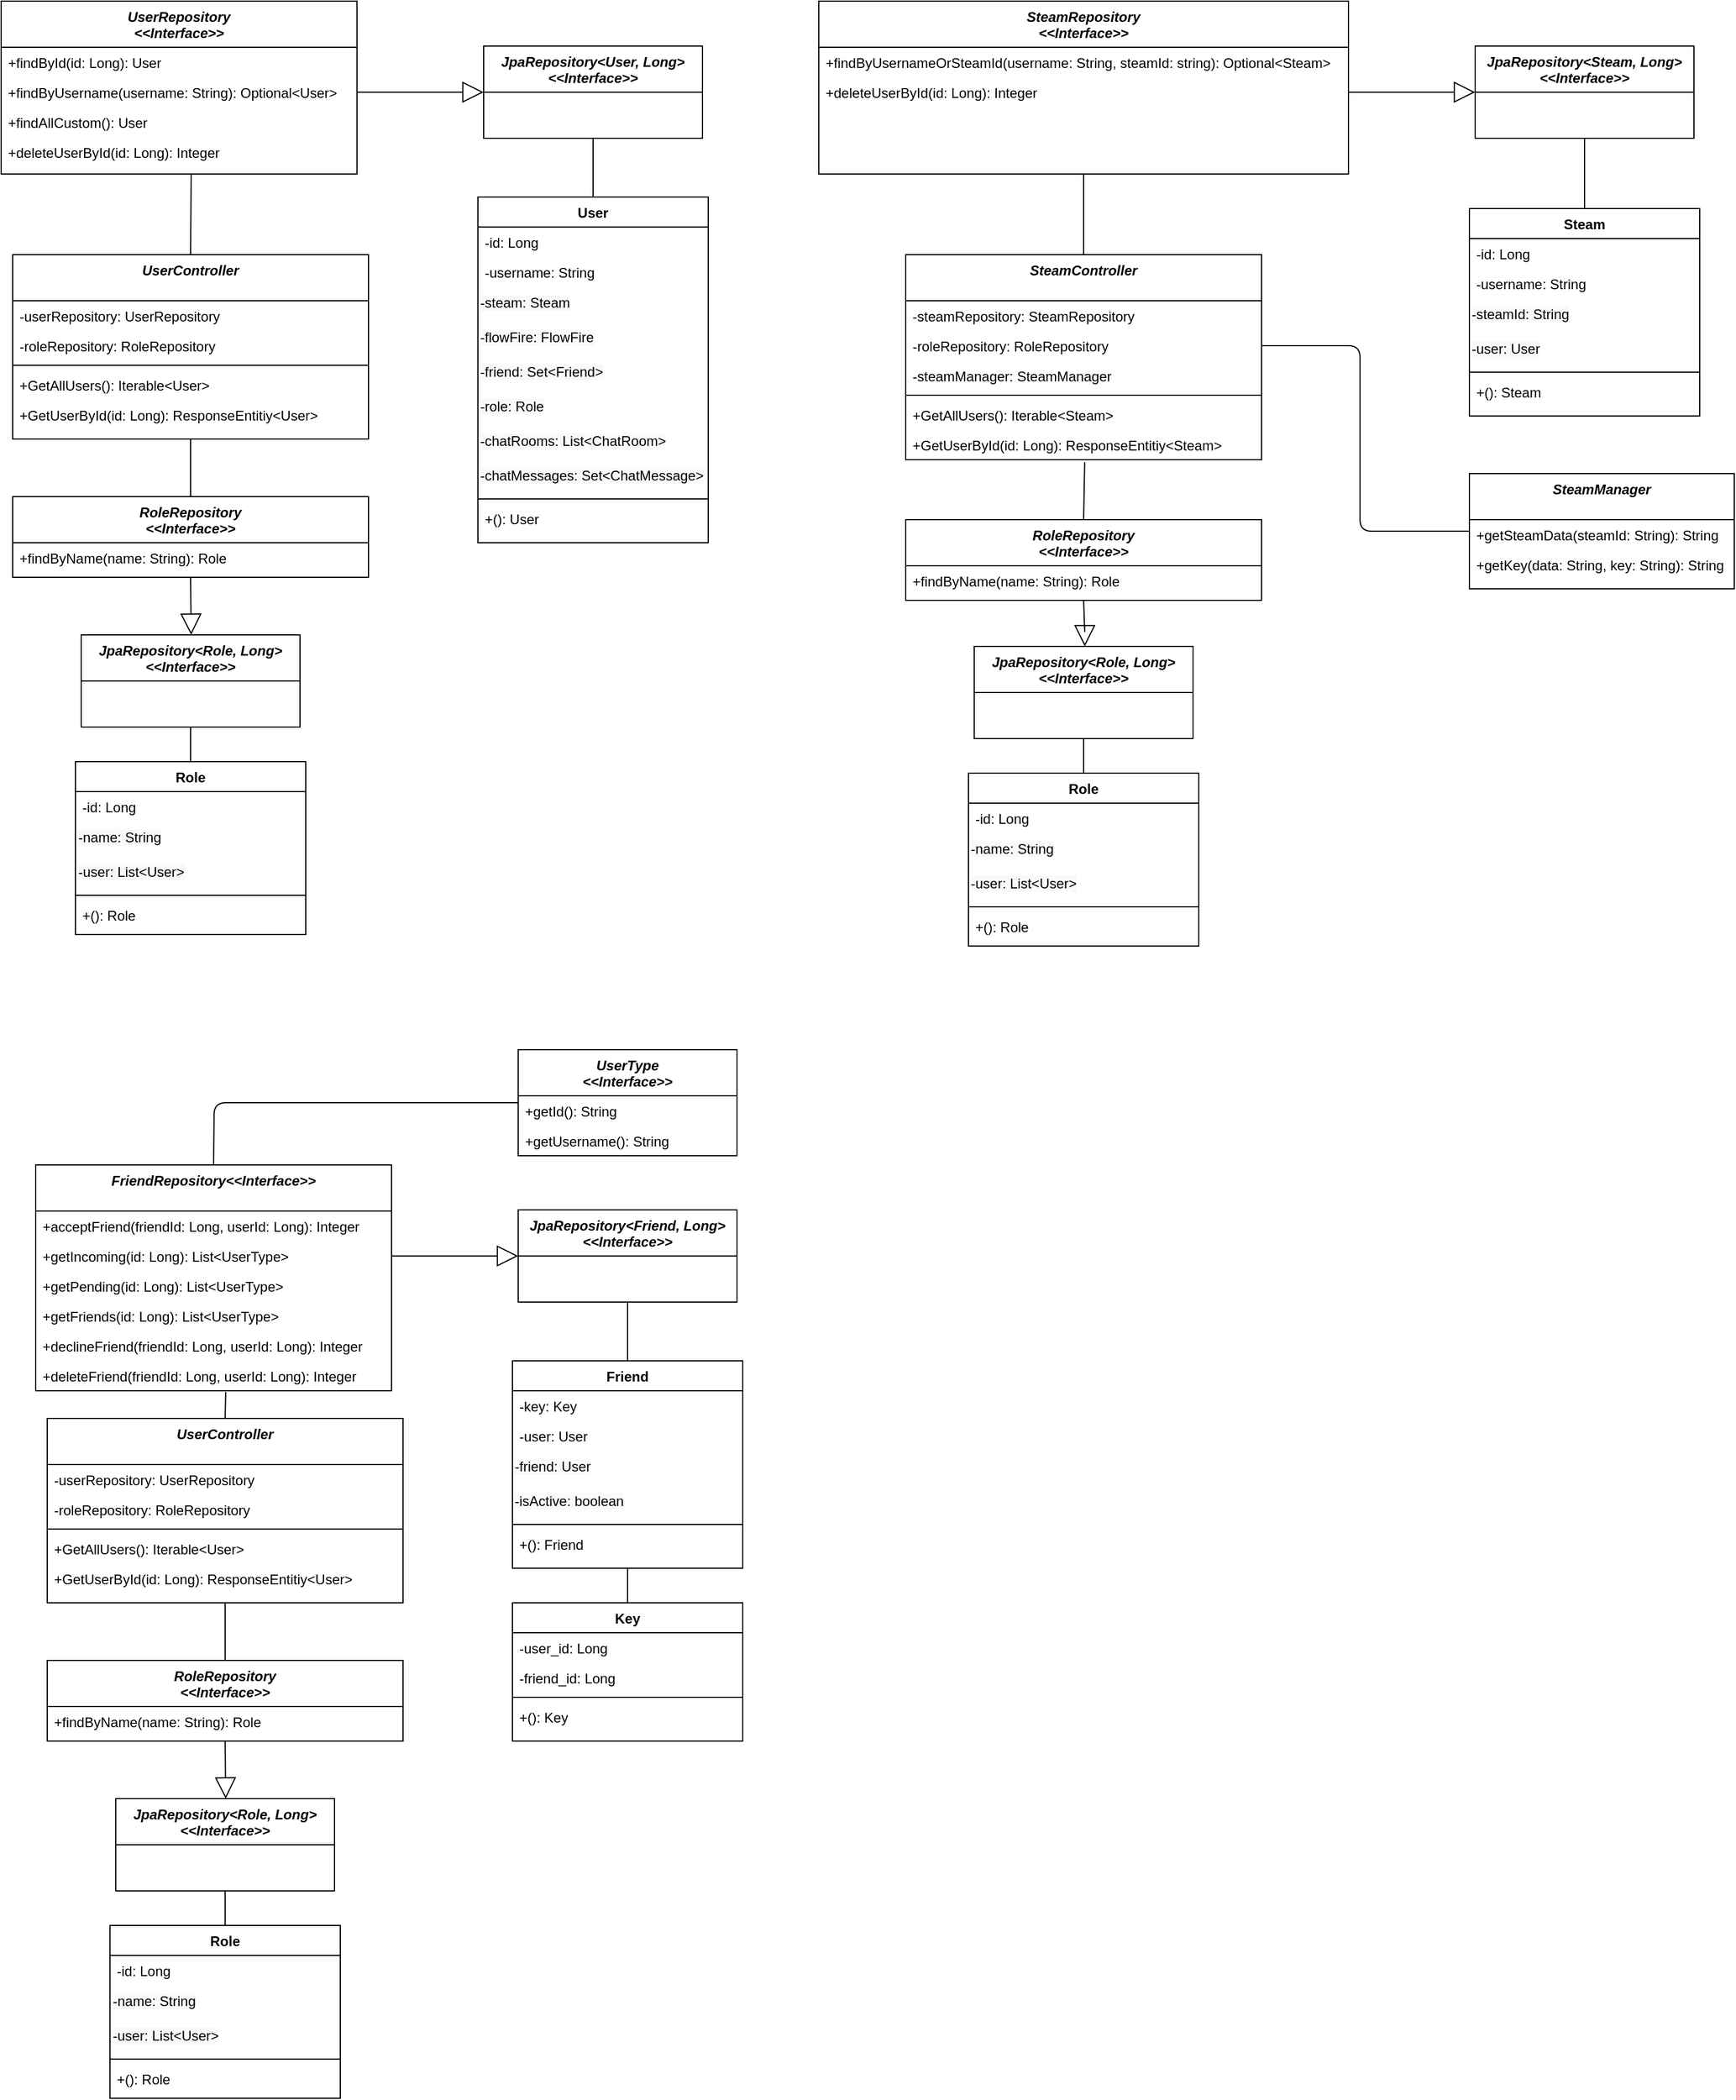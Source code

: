 <mxfile version="14.1.2" type="github">
  <diagram id="C5RBs43oDa-KdzZeNtuy" name="Page-1">
    <mxGraphModel dx="846" dy="934" grid="1" gridSize="10" guides="1" tooltips="1" connect="1" arrows="1" fold="1" page="1" pageScale="1" pageWidth="827" pageHeight="1169" math="0" shadow="0">
      <root>
        <mxCell id="WIyWlLk6GJQsqaUBKTNV-0" />
        <mxCell id="WIyWlLk6GJQsqaUBKTNV-1" parent="WIyWlLk6GJQsqaUBKTNV-0" />
        <mxCell id="zkfFHV4jXpPFQw0GAbJ--0" value="UserRepository &#xa;&lt;&lt;Interface&gt;&gt;" style="swimlane;fontStyle=3;align=center;verticalAlign=top;childLayout=stackLayout;horizontal=1;startSize=40;horizontalStack=0;resizeParent=1;resizeLast=0;collapsible=1;marginBottom=0;rounded=0;shadow=0;strokeWidth=1;" parent="WIyWlLk6GJQsqaUBKTNV-1" vertex="1">
          <mxGeometry x="860" y="20" width="309" height="150" as="geometry">
            <mxRectangle x="230" y="140" width="160" height="26" as="alternateBounds" />
          </mxGeometry>
        </mxCell>
        <mxCell id="zkfFHV4jXpPFQw0GAbJ--1" value="+findById(id: Long): User" style="text;align=left;verticalAlign=top;spacingLeft=4;spacingRight=4;overflow=hidden;rotatable=0;points=[[0,0.5],[1,0.5]];portConstraint=eastwest;" parent="zkfFHV4jXpPFQw0GAbJ--0" vertex="1">
          <mxGeometry y="40" width="309" height="26" as="geometry" />
        </mxCell>
        <mxCell id="zkfFHV4jXpPFQw0GAbJ--2" value="+findByUsername(username: String): Optional&lt;User&gt;" style="text;align=left;verticalAlign=top;spacingLeft=4;spacingRight=4;overflow=hidden;rotatable=0;points=[[0,0.5],[1,0.5]];portConstraint=eastwest;rounded=0;shadow=0;html=0;" parent="zkfFHV4jXpPFQw0GAbJ--0" vertex="1">
          <mxGeometry y="66" width="309" height="26" as="geometry" />
        </mxCell>
        <mxCell id="zkfFHV4jXpPFQw0GAbJ--3" value="+findAllCustom(): User" style="text;align=left;verticalAlign=top;spacingLeft=4;spacingRight=4;overflow=hidden;rotatable=0;points=[[0,0.5],[1,0.5]];portConstraint=eastwest;rounded=0;shadow=0;html=0;" parent="zkfFHV4jXpPFQw0GAbJ--0" vertex="1">
          <mxGeometry y="92" width="309" height="26" as="geometry" />
        </mxCell>
        <mxCell id="2bscIo3EEi8DyLRJmNhd-2" value="+deleteUserById(id: Long): Integer" style="text;align=left;verticalAlign=top;spacingLeft=4;spacingRight=4;overflow=hidden;rotatable=0;points=[[0,0.5],[1,0.5]];portConstraint=eastwest;rounded=0;shadow=0;html=0;" vertex="1" parent="zkfFHV4jXpPFQw0GAbJ--0">
          <mxGeometry y="118" width="309" height="26" as="geometry" />
        </mxCell>
        <mxCell id="2bscIo3EEi8DyLRJmNhd-4" value="JpaRepository&lt;User, Long&gt;&#xa;&lt;&lt;Interface&gt;&gt;" style="swimlane;fontStyle=3;align=center;verticalAlign=top;childLayout=stackLayout;horizontal=1;startSize=40;horizontalStack=0;resizeParent=1;resizeLast=0;collapsible=1;marginBottom=0;rounded=0;shadow=0;strokeWidth=1;" vertex="1" parent="WIyWlLk6GJQsqaUBKTNV-1">
          <mxGeometry x="1279" y="59" width="190" height="80" as="geometry">
            <mxRectangle x="230" y="140" width="160" height="26" as="alternateBounds" />
          </mxGeometry>
        </mxCell>
        <mxCell id="2bscIo3EEi8DyLRJmNhd-9" value="" style="endArrow=block;endSize=16;endFill=0;html=1;entryX=0;entryY=0.5;entryDx=0;entryDy=0;exitX=1;exitY=0.5;exitDx=0;exitDy=0;" edge="1" parent="WIyWlLk6GJQsqaUBKTNV-1" source="zkfFHV4jXpPFQw0GAbJ--2" target="2bscIo3EEi8DyLRJmNhd-4">
          <mxGeometry width="160" relative="1" as="geometry">
            <mxPoint x="1189" y="150" as="sourcePoint" />
            <mxPoint x="1299" y="150" as="targetPoint" />
            <Array as="points">
              <mxPoint x="1219" y="99" />
            </Array>
          </mxGeometry>
        </mxCell>
        <mxCell id="2bscIo3EEi8DyLRJmNhd-10" value="UserController" style="swimlane;fontStyle=3;align=center;verticalAlign=top;childLayout=stackLayout;horizontal=1;startSize=40;horizontalStack=0;resizeParent=1;resizeLast=0;collapsible=1;marginBottom=0;rounded=0;shadow=0;strokeWidth=1;" vertex="1" parent="WIyWlLk6GJQsqaUBKTNV-1">
          <mxGeometry x="870" y="240" width="309" height="160" as="geometry">
            <mxRectangle x="230" y="140" width="160" height="26" as="alternateBounds" />
          </mxGeometry>
        </mxCell>
        <mxCell id="2bscIo3EEi8DyLRJmNhd-14" value="-userRepository: UserRepository" style="text;align=left;verticalAlign=top;spacingLeft=4;spacingRight=4;overflow=hidden;rotatable=0;points=[[0,0.5],[1,0.5]];portConstraint=eastwest;rounded=0;shadow=0;html=0;" vertex="1" parent="2bscIo3EEi8DyLRJmNhd-10">
          <mxGeometry y="40" width="309" height="26" as="geometry" />
        </mxCell>
        <mxCell id="2bscIo3EEi8DyLRJmNhd-19" value="-roleRepository: RoleRepository" style="text;align=left;verticalAlign=top;spacingLeft=4;spacingRight=4;overflow=hidden;rotatable=0;points=[[0,0.5],[1,0.5]];portConstraint=eastwest;rounded=0;shadow=0;html=0;" vertex="1" parent="2bscIo3EEi8DyLRJmNhd-10">
          <mxGeometry y="66" width="309" height="26" as="geometry" />
        </mxCell>
        <mxCell id="2bscIo3EEi8DyLRJmNhd-17" value="" style="line;html=1;strokeWidth=1;align=left;verticalAlign=middle;spacingTop=-1;spacingLeft=3;spacingRight=3;rotatable=0;labelPosition=right;points=[];portConstraint=eastwest;" vertex="1" parent="2bscIo3EEi8DyLRJmNhd-10">
          <mxGeometry y="92" width="309" height="8" as="geometry" />
        </mxCell>
        <mxCell id="2bscIo3EEi8DyLRJmNhd-11" value="+GetAllUsers(): Iterable&lt;User&gt;" style="text;align=left;verticalAlign=top;spacingLeft=4;spacingRight=4;overflow=hidden;rotatable=0;points=[[0,0.5],[1,0.5]];portConstraint=eastwest;" vertex="1" parent="2bscIo3EEi8DyLRJmNhd-10">
          <mxGeometry y="100" width="309" height="26" as="geometry" />
        </mxCell>
        <mxCell id="2bscIo3EEi8DyLRJmNhd-12" value="+GetUserById(id: Long): ResponseEntitiy&lt;User&gt;" style="text;align=left;verticalAlign=top;spacingLeft=4;spacingRight=4;overflow=hidden;rotatable=0;points=[[0,0.5],[1,0.5]];portConstraint=eastwest;rounded=0;shadow=0;html=0;" vertex="1" parent="2bscIo3EEi8DyLRJmNhd-10">
          <mxGeometry y="126" width="309" height="26" as="geometry" />
        </mxCell>
        <mxCell id="2bscIo3EEi8DyLRJmNhd-15" value="" style="endArrow=none;html=1;entryX=0.5;entryY=0;entryDx=0;entryDy=0;" edge="1" parent="WIyWlLk6GJQsqaUBKTNV-1" target="2bscIo3EEi8DyLRJmNhd-10">
          <mxGeometry width="50" height="50" relative="1" as="geometry">
            <mxPoint x="1025" y="170" as="sourcePoint" />
            <mxPoint x="879" y="260" as="targetPoint" />
          </mxGeometry>
        </mxCell>
        <mxCell id="2bscIo3EEi8DyLRJmNhd-20" value="User" style="swimlane;fontStyle=1;align=center;verticalAlign=top;childLayout=stackLayout;horizontal=1;startSize=26;horizontalStack=0;resizeParent=1;resizeLast=0;collapsible=1;marginBottom=0;rounded=0;shadow=0;strokeWidth=1;" vertex="1" parent="WIyWlLk6GJQsqaUBKTNV-1">
          <mxGeometry x="1274" y="190" width="200" height="300" as="geometry">
            <mxRectangle x="130" y="380" width="160" height="26" as="alternateBounds" />
          </mxGeometry>
        </mxCell>
        <mxCell id="2bscIo3EEi8DyLRJmNhd-21" value="-id: Long" style="text;align=left;verticalAlign=top;spacingLeft=4;spacingRight=4;overflow=hidden;rotatable=0;points=[[0,0.5],[1,0.5]];portConstraint=eastwest;" vertex="1" parent="2bscIo3EEi8DyLRJmNhd-20">
          <mxGeometry y="26" width="200" height="26" as="geometry" />
        </mxCell>
        <mxCell id="2bscIo3EEi8DyLRJmNhd-22" value="-username: String" style="text;align=left;verticalAlign=top;spacingLeft=4;spacingRight=4;overflow=hidden;rotatable=0;points=[[0,0.5],[1,0.5]];portConstraint=eastwest;rounded=0;shadow=0;html=0;" vertex="1" parent="2bscIo3EEi8DyLRJmNhd-20">
          <mxGeometry y="52" width="200" height="26" as="geometry" />
        </mxCell>
        <mxCell id="2bscIo3EEi8DyLRJmNhd-26" value="&lt;span style=&quot;color: rgb(0 , 0 , 0) ; font-family: &amp;#34;helvetica&amp;#34; ; font-size: 12px ; font-style: normal ; font-weight: 400 ; letter-spacing: normal ; text-align: left ; text-indent: 0px ; text-transform: none ; word-spacing: 0px ; background-color: rgb(248 , 249 , 250) ; display: inline ; float: none&quot;&gt;-steam: Steam&lt;/span&gt;" style="text;whiteSpace=wrap;html=1;" vertex="1" parent="2bscIo3EEi8DyLRJmNhd-20">
          <mxGeometry y="78" width="200" height="30" as="geometry" />
        </mxCell>
        <mxCell id="2bscIo3EEi8DyLRJmNhd-27" value="&lt;span style=&quot;color: rgb(0 , 0 , 0) ; font-family: &amp;#34;helvetica&amp;#34; ; font-size: 12px ; font-style: normal ; font-weight: 400 ; letter-spacing: normal ; text-align: left ; text-indent: 0px ; text-transform: none ; word-spacing: 0px ; background-color: rgb(248 , 249 , 250) ; display: inline ; float: none&quot;&gt;-flowFire: FlowFire&lt;/span&gt;" style="text;whiteSpace=wrap;html=1;" vertex="1" parent="2bscIo3EEi8DyLRJmNhd-20">
          <mxGeometry y="108" width="200" height="30" as="geometry" />
        </mxCell>
        <mxCell id="2bscIo3EEi8DyLRJmNhd-28" value="&lt;span style=&quot;color: rgb(0 , 0 , 0) ; font-family: &amp;#34;helvetica&amp;#34; ; font-size: 12px ; font-style: normal ; font-weight: 400 ; letter-spacing: normal ; text-align: left ; text-indent: 0px ; text-transform: none ; word-spacing: 0px ; background-color: rgb(248 , 249 , 250) ; display: inline ; float: none&quot;&gt;-friend: Set&amp;lt;Friend&amp;gt;&lt;/span&gt;" style="text;whiteSpace=wrap;html=1;" vertex="1" parent="2bscIo3EEi8DyLRJmNhd-20">
          <mxGeometry y="138" width="200" height="30" as="geometry" />
        </mxCell>
        <mxCell id="2bscIo3EEi8DyLRJmNhd-29" value="&lt;span style=&quot;color: rgb(0 , 0 , 0) ; font-family: &amp;#34;helvetica&amp;#34; ; font-size: 12px ; font-style: normal ; font-weight: 400 ; letter-spacing: normal ; text-align: left ; text-indent: 0px ; text-transform: none ; word-spacing: 0px ; background-color: rgb(248 , 249 , 250) ; display: inline ; float: none&quot;&gt;-role: Role&lt;/span&gt;" style="text;whiteSpace=wrap;html=1;" vertex="1" parent="2bscIo3EEi8DyLRJmNhd-20">
          <mxGeometry y="168" width="200" height="30" as="geometry" />
        </mxCell>
        <mxCell id="2bscIo3EEi8DyLRJmNhd-30" value="&lt;span style=&quot;color: rgb(0 , 0 , 0) ; font-family: &amp;#34;helvetica&amp;#34; ; font-size: 12px ; font-style: normal ; font-weight: 400 ; letter-spacing: normal ; text-align: left ; text-indent: 0px ; text-transform: none ; word-spacing: 0px ; background-color: rgb(248 , 249 , 250) ; display: inline ; float: none&quot;&gt;-chatRooms: List&amp;lt;ChatRoom&amp;gt;&lt;/span&gt;" style="text;whiteSpace=wrap;html=1;" vertex="1" parent="2bscIo3EEi8DyLRJmNhd-20">
          <mxGeometry y="198" width="200" height="30" as="geometry" />
        </mxCell>
        <mxCell id="2bscIo3EEi8DyLRJmNhd-31" value="&lt;span style=&quot;color: rgb(0 , 0 , 0) ; font-family: &amp;#34;helvetica&amp;#34; ; font-size: 12px ; font-style: normal ; font-weight: 400 ; letter-spacing: normal ; text-align: left ; text-indent: 0px ; text-transform: none ; word-spacing: 0px ; background-color: rgb(248 , 249 , 250) ; display: inline ; float: none&quot;&gt;-chatMessages: Set&amp;lt;ChatMessage&amp;gt;&lt;/span&gt;" style="text;whiteSpace=wrap;html=1;" vertex="1" parent="2bscIo3EEi8DyLRJmNhd-20">
          <mxGeometry y="228" width="200" height="30" as="geometry" />
        </mxCell>
        <mxCell id="2bscIo3EEi8DyLRJmNhd-23" value="" style="line;html=1;strokeWidth=1;align=left;verticalAlign=middle;spacingTop=-1;spacingLeft=3;spacingRight=3;rotatable=0;labelPosition=right;points=[];portConstraint=eastwest;" vertex="1" parent="2bscIo3EEi8DyLRJmNhd-20">
          <mxGeometry y="258" width="200" height="8" as="geometry" />
        </mxCell>
        <mxCell id="2bscIo3EEi8DyLRJmNhd-32" value="+(): User" style="text;align=left;verticalAlign=top;spacingLeft=4;spacingRight=4;overflow=hidden;rotatable=0;points=[[0,0.5],[1,0.5]];portConstraint=eastwest;rounded=0;shadow=0;html=0;" vertex="1" parent="2bscIo3EEi8DyLRJmNhd-20">
          <mxGeometry y="266" width="200" height="26" as="geometry" />
        </mxCell>
        <mxCell id="2bscIo3EEi8DyLRJmNhd-33" value="" style="endArrow=none;html=1;exitX=0.5;exitY=1;exitDx=0;exitDy=0;entryX=0.5;entryY=0;entryDx=0;entryDy=0;" edge="1" parent="WIyWlLk6GJQsqaUBKTNV-1" source="2bscIo3EEi8DyLRJmNhd-4" target="2bscIo3EEi8DyLRJmNhd-20">
          <mxGeometry width="50" height="50" relative="1" as="geometry">
            <mxPoint x="1024.5" y="180" as="sourcePoint" />
            <mxPoint x="1024.5" y="250" as="targetPoint" />
          </mxGeometry>
        </mxCell>
        <mxCell id="2bscIo3EEi8DyLRJmNhd-34" value="SteamRepository&#xa;&lt;&lt;Interface&gt;&gt;" style="swimlane;fontStyle=3;align=center;verticalAlign=top;childLayout=stackLayout;horizontal=1;startSize=40;horizontalStack=0;resizeParent=1;resizeLast=0;collapsible=1;marginBottom=0;rounded=0;shadow=0;strokeWidth=1;" vertex="1" parent="WIyWlLk6GJQsqaUBKTNV-1">
          <mxGeometry x="1570" y="20" width="460" height="150" as="geometry">
            <mxRectangle x="230" y="140" width="160" height="26" as="alternateBounds" />
          </mxGeometry>
        </mxCell>
        <mxCell id="2bscIo3EEi8DyLRJmNhd-35" value="+findByUsernameOrSteamId(username: String, steamId: string): Optional&lt;Steam&gt;" style="text;align=left;verticalAlign=top;spacingLeft=4;spacingRight=4;overflow=hidden;rotatable=0;points=[[0,0.5],[1,0.5]];portConstraint=eastwest;" vertex="1" parent="2bscIo3EEi8DyLRJmNhd-34">
          <mxGeometry y="40" width="460" height="26" as="geometry" />
        </mxCell>
        <mxCell id="2bscIo3EEi8DyLRJmNhd-38" value="+deleteUserById(id: Long): Integer" style="text;align=left;verticalAlign=top;spacingLeft=4;spacingRight=4;overflow=hidden;rotatable=0;points=[[0,0.5],[1,0.5]];portConstraint=eastwest;rounded=0;shadow=0;html=0;" vertex="1" parent="2bscIo3EEi8DyLRJmNhd-34">
          <mxGeometry y="66" width="460" height="26" as="geometry" />
        </mxCell>
        <mxCell id="2bscIo3EEi8DyLRJmNhd-39" value="JpaRepository&lt;Steam, Long&gt;&#xa;&lt;&lt;Interface&gt;&gt;" style="swimlane;fontStyle=3;align=center;verticalAlign=top;childLayout=stackLayout;horizontal=1;startSize=40;horizontalStack=0;resizeParent=1;resizeLast=0;collapsible=1;marginBottom=0;rounded=0;shadow=0;strokeWidth=1;" vertex="1" parent="WIyWlLk6GJQsqaUBKTNV-1">
          <mxGeometry x="2140" y="59" width="190" height="80" as="geometry">
            <mxRectangle x="230" y="140" width="160" height="26" as="alternateBounds" />
          </mxGeometry>
        </mxCell>
        <mxCell id="2bscIo3EEi8DyLRJmNhd-40" value="" style="endArrow=block;endSize=16;endFill=0;html=1;entryX=0;entryY=0.5;entryDx=0;entryDy=0;exitX=1;exitY=0.5;exitDx=0;exitDy=0;" edge="1" parent="WIyWlLk6GJQsqaUBKTNV-1" target="2bscIo3EEi8DyLRJmNhd-39">
          <mxGeometry width="160" relative="1" as="geometry">
            <mxPoint x="2030.0" y="99" as="sourcePoint" />
            <mxPoint x="2009" y="150" as="targetPoint" />
            <Array as="points" />
          </mxGeometry>
        </mxCell>
        <mxCell id="2bscIo3EEi8DyLRJmNhd-41" value="SteamController" style="swimlane;fontStyle=3;align=center;verticalAlign=top;childLayout=stackLayout;horizontal=1;startSize=40;horizontalStack=0;resizeParent=1;resizeLast=0;collapsible=1;marginBottom=0;rounded=0;shadow=0;strokeWidth=1;" vertex="1" parent="WIyWlLk6GJQsqaUBKTNV-1">
          <mxGeometry x="1645.5" y="240" width="309" height="178" as="geometry">
            <mxRectangle x="230" y="140" width="160" height="26" as="alternateBounds" />
          </mxGeometry>
        </mxCell>
        <mxCell id="2bscIo3EEi8DyLRJmNhd-42" value="-steamRepository: SteamRepository" style="text;align=left;verticalAlign=top;spacingLeft=4;spacingRight=4;overflow=hidden;rotatable=0;points=[[0,0.5],[1,0.5]];portConstraint=eastwest;rounded=0;shadow=0;html=0;" vertex="1" parent="2bscIo3EEi8DyLRJmNhd-41">
          <mxGeometry y="40" width="309" height="26" as="geometry" />
        </mxCell>
        <mxCell id="2bscIo3EEi8DyLRJmNhd-43" value="-roleRepository: RoleRepository" style="text;align=left;verticalAlign=top;spacingLeft=4;spacingRight=4;overflow=hidden;rotatable=0;points=[[0,0.5],[1,0.5]];portConstraint=eastwest;rounded=0;shadow=0;html=0;" vertex="1" parent="2bscIo3EEi8DyLRJmNhd-41">
          <mxGeometry y="66" width="309" height="26" as="geometry" />
        </mxCell>
        <mxCell id="2bscIo3EEi8DyLRJmNhd-60" value="-steamManager: SteamManager" style="text;align=left;verticalAlign=top;spacingLeft=4;spacingRight=4;overflow=hidden;rotatable=0;points=[[0,0.5],[1,0.5]];portConstraint=eastwest;rounded=0;shadow=0;html=0;" vertex="1" parent="2bscIo3EEi8DyLRJmNhd-41">
          <mxGeometry y="92" width="309" height="26" as="geometry" />
        </mxCell>
        <mxCell id="2bscIo3EEi8DyLRJmNhd-44" value="" style="line;html=1;strokeWidth=1;align=left;verticalAlign=middle;spacingTop=-1;spacingLeft=3;spacingRight=3;rotatable=0;labelPosition=right;points=[];portConstraint=eastwest;" vertex="1" parent="2bscIo3EEi8DyLRJmNhd-41">
          <mxGeometry y="118" width="309" height="8" as="geometry" />
        </mxCell>
        <mxCell id="2bscIo3EEi8DyLRJmNhd-45" value="+GetAllUsers(): Iterable&lt;Steam&gt;" style="text;align=left;verticalAlign=top;spacingLeft=4;spacingRight=4;overflow=hidden;rotatable=0;points=[[0,0.5],[1,0.5]];portConstraint=eastwest;" vertex="1" parent="2bscIo3EEi8DyLRJmNhd-41">
          <mxGeometry y="126" width="309" height="26" as="geometry" />
        </mxCell>
        <mxCell id="2bscIo3EEi8DyLRJmNhd-46" value="+GetUserById(id: Long): ResponseEntitiy&lt;Steam&gt;" style="text;align=left;verticalAlign=top;spacingLeft=4;spacingRight=4;overflow=hidden;rotatable=0;points=[[0,0.5],[1,0.5]];portConstraint=eastwest;rounded=0;shadow=0;html=0;" vertex="1" parent="2bscIo3EEi8DyLRJmNhd-41">
          <mxGeometry y="152" width="309" height="26" as="geometry" />
        </mxCell>
        <mxCell id="2bscIo3EEi8DyLRJmNhd-47" value="" style="endArrow=none;html=1;exitX=0.5;exitY=1;exitDx=0;exitDy=0;entryX=0.5;entryY=0;entryDx=0;entryDy=0;" edge="1" parent="WIyWlLk6GJQsqaUBKTNV-1" source="2bscIo3EEi8DyLRJmNhd-34" target="2bscIo3EEi8DyLRJmNhd-41">
          <mxGeometry width="50" height="50" relative="1" as="geometry">
            <mxPoint x="1539" y="310" as="sourcePoint" />
            <mxPoint x="1589" y="260" as="targetPoint" />
          </mxGeometry>
        </mxCell>
        <mxCell id="2bscIo3EEi8DyLRJmNhd-48" value="Steam" style="swimlane;fontStyle=1;align=center;verticalAlign=top;childLayout=stackLayout;horizontal=1;startSize=26;horizontalStack=0;resizeParent=1;resizeLast=0;collapsible=1;marginBottom=0;rounded=0;shadow=0;strokeWidth=1;" vertex="1" parent="WIyWlLk6GJQsqaUBKTNV-1">
          <mxGeometry x="2135" y="200" width="200" height="180" as="geometry">
            <mxRectangle x="130" y="380" width="160" height="26" as="alternateBounds" />
          </mxGeometry>
        </mxCell>
        <mxCell id="2bscIo3EEi8DyLRJmNhd-49" value="-id: Long" style="text;align=left;verticalAlign=top;spacingLeft=4;spacingRight=4;overflow=hidden;rotatable=0;points=[[0,0.5],[1,0.5]];portConstraint=eastwest;" vertex="1" parent="2bscIo3EEi8DyLRJmNhd-48">
          <mxGeometry y="26" width="200" height="26" as="geometry" />
        </mxCell>
        <mxCell id="2bscIo3EEi8DyLRJmNhd-50" value="-username: String" style="text;align=left;verticalAlign=top;spacingLeft=4;spacingRight=4;overflow=hidden;rotatable=0;points=[[0,0.5],[1,0.5]];portConstraint=eastwest;rounded=0;shadow=0;html=0;" vertex="1" parent="2bscIo3EEi8DyLRJmNhd-48">
          <mxGeometry y="52" width="200" height="26" as="geometry" />
        </mxCell>
        <mxCell id="2bscIo3EEi8DyLRJmNhd-51" value="&lt;span style=&quot;color: rgb(0 , 0 , 0) ; font-family: &amp;#34;helvetica&amp;#34; ; font-size: 12px ; font-style: normal ; font-weight: 400 ; letter-spacing: normal ; text-align: left ; text-indent: 0px ; text-transform: none ; word-spacing: 0px ; background-color: rgb(248 , 249 , 250) ; display: inline ; float: none&quot;&gt;-steamId: String&lt;/span&gt;" style="text;whiteSpace=wrap;html=1;" vertex="1" parent="2bscIo3EEi8DyLRJmNhd-48">
          <mxGeometry y="78" width="200" height="30" as="geometry" />
        </mxCell>
        <mxCell id="2bscIo3EEi8DyLRJmNhd-52" value="&lt;span style=&quot;color: rgb(0 , 0 , 0) ; font-family: &amp;#34;helvetica&amp;#34; ; font-size: 12px ; font-style: normal ; font-weight: 400 ; letter-spacing: normal ; text-align: left ; text-indent: 0px ; text-transform: none ; word-spacing: 0px ; background-color: rgb(248 , 249 , 250) ; display: inline ; float: none&quot;&gt;-user: User&lt;/span&gt;" style="text;whiteSpace=wrap;html=1;" vertex="1" parent="2bscIo3EEi8DyLRJmNhd-48">
          <mxGeometry y="108" width="200" height="30" as="geometry" />
        </mxCell>
        <mxCell id="2bscIo3EEi8DyLRJmNhd-57" value="" style="line;html=1;strokeWidth=1;align=left;verticalAlign=middle;spacingTop=-1;spacingLeft=3;spacingRight=3;rotatable=0;labelPosition=right;points=[];portConstraint=eastwest;" vertex="1" parent="2bscIo3EEi8DyLRJmNhd-48">
          <mxGeometry y="138" width="200" height="8" as="geometry" />
        </mxCell>
        <mxCell id="2bscIo3EEi8DyLRJmNhd-58" value="+(): Steam" style="text;align=left;verticalAlign=top;spacingLeft=4;spacingRight=4;overflow=hidden;rotatable=0;points=[[0,0.5],[1,0.5]];portConstraint=eastwest;rounded=0;shadow=0;html=0;" vertex="1" parent="2bscIo3EEi8DyLRJmNhd-48">
          <mxGeometry y="146" width="200" height="26" as="geometry" />
        </mxCell>
        <mxCell id="2bscIo3EEi8DyLRJmNhd-59" value="" style="endArrow=none;html=1;exitX=0.5;exitY=1;exitDx=0;exitDy=0;entryX=0.5;entryY=0;entryDx=0;entryDy=0;" edge="1" parent="WIyWlLk6GJQsqaUBKTNV-1" source="2bscIo3EEi8DyLRJmNhd-39" target="2bscIo3EEi8DyLRJmNhd-48">
          <mxGeometry width="50" height="50" relative="1" as="geometry">
            <mxPoint x="1734.5" y="180" as="sourcePoint" />
            <mxPoint x="1734.5" y="250" as="targetPoint" />
          </mxGeometry>
        </mxCell>
        <mxCell id="2bscIo3EEi8DyLRJmNhd-61" value="SteamManager" style="swimlane;fontStyle=3;align=center;verticalAlign=top;childLayout=stackLayout;horizontal=1;startSize=40;horizontalStack=0;resizeParent=1;resizeLast=0;collapsible=1;marginBottom=0;rounded=0;shadow=0;strokeWidth=1;" vertex="1" parent="WIyWlLk6GJQsqaUBKTNV-1">
          <mxGeometry x="2135" y="430" width="230" height="100" as="geometry">
            <mxRectangle x="230" y="140" width="160" height="26" as="alternateBounds" />
          </mxGeometry>
        </mxCell>
        <mxCell id="2bscIo3EEi8DyLRJmNhd-66" value="+getSteamData(steamId: String): String" style="text;align=left;verticalAlign=top;spacingLeft=4;spacingRight=4;overflow=hidden;rotatable=0;points=[[0,0.5],[1,0.5]];portConstraint=eastwest;" vertex="1" parent="2bscIo3EEi8DyLRJmNhd-61">
          <mxGeometry y="40" width="230" height="26" as="geometry" />
        </mxCell>
        <mxCell id="2bscIo3EEi8DyLRJmNhd-67" value="+getKey(data: String, key: String): String" style="text;align=left;verticalAlign=top;spacingLeft=4;spacingRight=4;overflow=hidden;rotatable=0;points=[[0,0.5],[1,0.5]];portConstraint=eastwest;rounded=0;shadow=0;html=0;" vertex="1" parent="2bscIo3EEi8DyLRJmNhd-61">
          <mxGeometry y="66" width="230" height="26" as="geometry" />
        </mxCell>
        <mxCell id="2bscIo3EEi8DyLRJmNhd-68" value="" style="endArrow=none;html=1;exitX=1;exitY=0.5;exitDx=0;exitDy=0;" edge="1" parent="WIyWlLk6GJQsqaUBKTNV-1" source="2bscIo3EEi8DyLRJmNhd-43" target="2bscIo3EEi8DyLRJmNhd-61">
          <mxGeometry width="50" height="50" relative="1" as="geometry">
            <mxPoint x="1810" y="180" as="sourcePoint" />
            <mxPoint x="1810" y="250.0" as="targetPoint" />
            <Array as="points">
              <mxPoint x="2040" y="319" />
              <mxPoint x="2040" y="480" />
            </Array>
          </mxGeometry>
        </mxCell>
        <mxCell id="2bscIo3EEi8DyLRJmNhd-69" value="RoleRepository&#xa;&lt;&lt;Interface&gt;&gt;" style="swimlane;fontStyle=3;align=center;verticalAlign=top;childLayout=stackLayout;horizontal=1;startSize=40;horizontalStack=0;resizeParent=1;resizeLast=0;collapsible=1;marginBottom=0;rounded=0;shadow=0;strokeWidth=1;" vertex="1" parent="WIyWlLk6GJQsqaUBKTNV-1">
          <mxGeometry x="870" y="450" width="309" height="70" as="geometry">
            <mxRectangle x="230" y="140" width="160" height="26" as="alternateBounds" />
          </mxGeometry>
        </mxCell>
        <mxCell id="2bscIo3EEi8DyLRJmNhd-71" value="+findByName(name: String): Role" style="text;align=left;verticalAlign=top;spacingLeft=4;spacingRight=4;overflow=hidden;rotatable=0;points=[[0,0.5],[1,0.5]];portConstraint=eastwest;rounded=0;shadow=0;html=0;" vertex="1" parent="2bscIo3EEi8DyLRJmNhd-69">
          <mxGeometry y="40" width="309" height="26" as="geometry" />
        </mxCell>
        <mxCell id="2bscIo3EEi8DyLRJmNhd-74" value="JpaRepository&lt;Role, Long&gt;&#xa;&lt;&lt;Interface&gt;&gt;" style="swimlane;fontStyle=3;align=center;verticalAlign=top;childLayout=stackLayout;horizontal=1;startSize=40;horizontalStack=0;resizeParent=1;resizeLast=0;collapsible=1;marginBottom=0;rounded=0;shadow=0;strokeWidth=1;" vertex="1" parent="WIyWlLk6GJQsqaUBKTNV-1">
          <mxGeometry x="929.5" y="570" width="190" height="80" as="geometry">
            <mxRectangle x="230" y="140" width="160" height="26" as="alternateBounds" />
          </mxGeometry>
        </mxCell>
        <mxCell id="2bscIo3EEi8DyLRJmNhd-75" value="" style="endArrow=block;endSize=16;endFill=0;html=1;exitX=0.5;exitY=1.136;exitDx=0;exitDy=0;exitPerimeter=0;" edge="1" parent="WIyWlLk6GJQsqaUBKTNV-1" source="2bscIo3EEi8DyLRJmNhd-71">
          <mxGeometry width="160" relative="1" as="geometry">
            <mxPoint x="1180" y="560" as="sourcePoint" />
            <mxPoint x="1025" y="570" as="targetPoint" />
            <Array as="points" />
          </mxGeometry>
        </mxCell>
        <mxCell id="2bscIo3EEi8DyLRJmNhd-83" value="Role" style="swimlane;fontStyle=1;align=center;verticalAlign=top;childLayout=stackLayout;horizontal=1;startSize=26;horizontalStack=0;resizeParent=1;resizeLast=0;collapsible=1;marginBottom=0;rounded=0;shadow=0;strokeWidth=1;" vertex="1" parent="WIyWlLk6GJQsqaUBKTNV-1">
          <mxGeometry x="924.5" y="680" width="200" height="150" as="geometry">
            <mxRectangle x="130" y="380" width="160" height="26" as="alternateBounds" />
          </mxGeometry>
        </mxCell>
        <mxCell id="2bscIo3EEi8DyLRJmNhd-85" value="-id: Long" style="text;align=left;verticalAlign=top;spacingLeft=4;spacingRight=4;overflow=hidden;rotatable=0;points=[[0,0.5],[1,0.5]];portConstraint=eastwest;rounded=0;shadow=0;html=0;" vertex="1" parent="2bscIo3EEi8DyLRJmNhd-83">
          <mxGeometry y="26" width="200" height="26" as="geometry" />
        </mxCell>
        <mxCell id="2bscIo3EEi8DyLRJmNhd-90" value="&lt;span style=&quot;color: rgb(0 , 0 , 0) ; font-family: &amp;#34;helvetica&amp;#34; ; font-size: 12px ; font-style: normal ; font-weight: 400 ; letter-spacing: normal ; text-align: left ; text-indent: 0px ; text-transform: none ; word-spacing: 0px ; background-color: rgb(248 , 249 , 250) ; display: inline ; float: none&quot;&gt;-name: String&lt;/span&gt;" style="text;whiteSpace=wrap;html=1;" vertex="1" parent="2bscIo3EEi8DyLRJmNhd-83">
          <mxGeometry y="52" width="200" height="30" as="geometry" />
        </mxCell>
        <mxCell id="2bscIo3EEi8DyLRJmNhd-91" value="&lt;span style=&quot;color: rgb(0 , 0 , 0) ; font-family: &amp;#34;helvetica&amp;#34; ; font-size: 12px ; font-style: normal ; font-weight: 400 ; letter-spacing: normal ; text-align: left ; text-indent: 0px ; text-transform: none ; word-spacing: 0px ; background-color: rgb(248 , 249 , 250) ; display: inline ; float: none&quot;&gt;-user: List&amp;lt;User&amp;gt;&lt;/span&gt;" style="text;whiteSpace=wrap;html=1;" vertex="1" parent="2bscIo3EEi8DyLRJmNhd-83">
          <mxGeometry y="82" width="200" height="30" as="geometry" />
        </mxCell>
        <mxCell id="2bscIo3EEi8DyLRJmNhd-92" value="" style="line;html=1;strokeWidth=1;align=left;verticalAlign=middle;spacingTop=-1;spacingLeft=3;spacingRight=3;rotatable=0;labelPosition=right;points=[];portConstraint=eastwest;" vertex="1" parent="2bscIo3EEi8DyLRJmNhd-83">
          <mxGeometry y="112" width="200" height="8" as="geometry" />
        </mxCell>
        <mxCell id="2bscIo3EEi8DyLRJmNhd-93" value="+(): Role" style="text;align=left;verticalAlign=top;spacingLeft=4;spacingRight=4;overflow=hidden;rotatable=0;points=[[0,0.5],[1,0.5]];portConstraint=eastwest;rounded=0;shadow=0;html=0;" vertex="1" parent="2bscIo3EEi8DyLRJmNhd-83">
          <mxGeometry y="120" width="200" height="26" as="geometry" />
        </mxCell>
        <mxCell id="2bscIo3EEi8DyLRJmNhd-94" value="" style="endArrow=none;html=1;exitX=0.5;exitY=1;exitDx=0;exitDy=0;entryX=0.5;entryY=0;entryDx=0;entryDy=0;" edge="1" parent="WIyWlLk6GJQsqaUBKTNV-1" source="2bscIo3EEi8DyLRJmNhd-74" target="2bscIo3EEi8DyLRJmNhd-83">
          <mxGeometry width="50" height="50" relative="1" as="geometry">
            <mxPoint x="1034.5" y="680" as="sourcePoint" />
            <mxPoint x="1034.5" y="750" as="targetPoint" />
          </mxGeometry>
        </mxCell>
        <mxCell id="2bscIo3EEi8DyLRJmNhd-95" value="" style="endArrow=none;html=1;exitX=0.5;exitY=1;exitDx=0;exitDy=0;entryX=0.5;entryY=0;entryDx=0;entryDy=0;" edge="1" parent="WIyWlLk6GJQsqaUBKTNV-1" source="2bscIo3EEi8DyLRJmNhd-10" target="2bscIo3EEi8DyLRJmNhd-69">
          <mxGeometry width="50" height="50" relative="1" as="geometry">
            <mxPoint x="1024.5" y="180" as="sourcePoint" />
            <mxPoint x="1024.5" y="250" as="targetPoint" />
          </mxGeometry>
        </mxCell>
        <mxCell id="2bscIo3EEi8DyLRJmNhd-96" value="RoleRepository&#xa;&lt;&lt;Interface&gt;&gt;" style="swimlane;fontStyle=3;align=center;verticalAlign=top;childLayout=stackLayout;horizontal=1;startSize=40;horizontalStack=0;resizeParent=1;resizeLast=0;collapsible=1;marginBottom=0;rounded=0;shadow=0;strokeWidth=1;" vertex="1" parent="WIyWlLk6GJQsqaUBKTNV-1">
          <mxGeometry x="1645.5" y="470" width="309" height="70" as="geometry">
            <mxRectangle x="230" y="140" width="160" height="26" as="alternateBounds" />
          </mxGeometry>
        </mxCell>
        <mxCell id="2bscIo3EEi8DyLRJmNhd-97" value="+findByName(name: String): Role" style="text;align=left;verticalAlign=top;spacingLeft=4;spacingRight=4;overflow=hidden;rotatable=0;points=[[0,0.5],[1,0.5]];portConstraint=eastwest;rounded=0;shadow=0;html=0;" vertex="1" parent="2bscIo3EEi8DyLRJmNhd-96">
          <mxGeometry y="40" width="309" height="26" as="geometry" />
        </mxCell>
        <mxCell id="2bscIo3EEi8DyLRJmNhd-98" value="JpaRepository&lt;Role, Long&gt;&#xa;&lt;&lt;Interface&gt;&gt;" style="swimlane;fontStyle=3;align=center;verticalAlign=top;childLayout=stackLayout;horizontal=1;startSize=40;horizontalStack=0;resizeParent=1;resizeLast=0;collapsible=1;marginBottom=0;rounded=0;shadow=0;strokeWidth=1;" vertex="1" parent="WIyWlLk6GJQsqaUBKTNV-1">
          <mxGeometry x="1705" y="580" width="190" height="80" as="geometry">
            <mxRectangle x="230" y="140" width="160" height="26" as="alternateBounds" />
          </mxGeometry>
        </mxCell>
        <mxCell id="2bscIo3EEi8DyLRJmNhd-99" value="" style="endArrow=block;endSize=16;endFill=0;html=1;exitX=0.5;exitY=1.136;exitDx=0;exitDy=0;exitPerimeter=0;" edge="1" parent="WIyWlLk6GJQsqaUBKTNV-1" source="2bscIo3EEi8DyLRJmNhd-97">
          <mxGeometry width="160" relative="1" as="geometry">
            <mxPoint x="1955.5" y="600" as="sourcePoint" />
            <mxPoint x="1801" y="580" as="targetPoint" />
            <Array as="points">
              <mxPoint x="1801" y="570" />
            </Array>
          </mxGeometry>
        </mxCell>
        <mxCell id="2bscIo3EEi8DyLRJmNhd-100" value="Role" style="swimlane;fontStyle=1;align=center;verticalAlign=top;childLayout=stackLayout;horizontal=1;startSize=26;horizontalStack=0;resizeParent=1;resizeLast=0;collapsible=1;marginBottom=0;rounded=0;shadow=0;strokeWidth=1;" vertex="1" parent="WIyWlLk6GJQsqaUBKTNV-1">
          <mxGeometry x="1700" y="690" width="200" height="150" as="geometry">
            <mxRectangle x="130" y="380" width="160" height="26" as="alternateBounds" />
          </mxGeometry>
        </mxCell>
        <mxCell id="2bscIo3EEi8DyLRJmNhd-101" value="-id: Long" style="text;align=left;verticalAlign=top;spacingLeft=4;spacingRight=4;overflow=hidden;rotatable=0;points=[[0,0.5],[1,0.5]];portConstraint=eastwest;rounded=0;shadow=0;html=0;" vertex="1" parent="2bscIo3EEi8DyLRJmNhd-100">
          <mxGeometry y="26" width="200" height="26" as="geometry" />
        </mxCell>
        <mxCell id="2bscIo3EEi8DyLRJmNhd-102" value="&lt;span style=&quot;color: rgb(0 , 0 , 0) ; font-family: &amp;#34;helvetica&amp;#34; ; font-size: 12px ; font-style: normal ; font-weight: 400 ; letter-spacing: normal ; text-align: left ; text-indent: 0px ; text-transform: none ; word-spacing: 0px ; background-color: rgb(248 , 249 , 250) ; display: inline ; float: none&quot;&gt;-name: String&lt;/span&gt;" style="text;whiteSpace=wrap;html=1;" vertex="1" parent="2bscIo3EEi8DyLRJmNhd-100">
          <mxGeometry y="52" width="200" height="30" as="geometry" />
        </mxCell>
        <mxCell id="2bscIo3EEi8DyLRJmNhd-103" value="&lt;span style=&quot;color: rgb(0 , 0 , 0) ; font-family: &amp;#34;helvetica&amp;#34; ; font-size: 12px ; font-style: normal ; font-weight: 400 ; letter-spacing: normal ; text-align: left ; text-indent: 0px ; text-transform: none ; word-spacing: 0px ; background-color: rgb(248 , 249 , 250) ; display: inline ; float: none&quot;&gt;-user: List&amp;lt;User&amp;gt;&lt;/span&gt;" style="text;whiteSpace=wrap;html=1;" vertex="1" parent="2bscIo3EEi8DyLRJmNhd-100">
          <mxGeometry y="82" width="200" height="30" as="geometry" />
        </mxCell>
        <mxCell id="2bscIo3EEi8DyLRJmNhd-104" value="" style="line;html=1;strokeWidth=1;align=left;verticalAlign=middle;spacingTop=-1;spacingLeft=3;spacingRight=3;rotatable=0;labelPosition=right;points=[];portConstraint=eastwest;" vertex="1" parent="2bscIo3EEi8DyLRJmNhd-100">
          <mxGeometry y="112" width="200" height="8" as="geometry" />
        </mxCell>
        <mxCell id="2bscIo3EEi8DyLRJmNhd-105" value="+(): Role" style="text;align=left;verticalAlign=top;spacingLeft=4;spacingRight=4;overflow=hidden;rotatable=0;points=[[0,0.5],[1,0.5]];portConstraint=eastwest;rounded=0;shadow=0;html=0;" vertex="1" parent="2bscIo3EEi8DyLRJmNhd-100">
          <mxGeometry y="120" width="200" height="26" as="geometry" />
        </mxCell>
        <mxCell id="2bscIo3EEi8DyLRJmNhd-106" value="" style="endArrow=none;html=1;exitX=0.5;exitY=1;exitDx=0;exitDy=0;entryX=0.5;entryY=0;entryDx=0;entryDy=0;" edge="1" parent="WIyWlLk6GJQsqaUBKTNV-1" source="2bscIo3EEi8DyLRJmNhd-98" target="2bscIo3EEi8DyLRJmNhd-100">
          <mxGeometry width="50" height="50" relative="1" as="geometry">
            <mxPoint x="1810" y="720" as="sourcePoint" />
            <mxPoint x="1810" y="790" as="targetPoint" />
          </mxGeometry>
        </mxCell>
        <mxCell id="2bscIo3EEi8DyLRJmNhd-107" value="" style="endArrow=none;html=1;exitX=0.503;exitY=1.081;exitDx=0;exitDy=0;entryX=0.5;entryY=0;entryDx=0;entryDy=0;exitPerimeter=0;" edge="1" parent="WIyWlLk6GJQsqaUBKTNV-1" source="2bscIo3EEi8DyLRJmNhd-46" target="2bscIo3EEi8DyLRJmNhd-96">
          <mxGeometry width="50" height="50" relative="1" as="geometry">
            <mxPoint x="1034.5" y="410.0" as="sourcePoint" />
            <mxPoint x="1034.5" y="460.0" as="targetPoint" />
          </mxGeometry>
        </mxCell>
        <mxCell id="2bscIo3EEi8DyLRJmNhd-109" value="FriendRepository&lt;&lt;Interface&gt;&gt;" style="swimlane;fontStyle=3;align=center;verticalAlign=top;childLayout=stackLayout;horizontal=1;startSize=40;horizontalStack=0;resizeParent=1;resizeLast=0;collapsible=1;marginBottom=0;rounded=0;shadow=0;strokeWidth=1;" vertex="1" parent="WIyWlLk6GJQsqaUBKTNV-1">
          <mxGeometry x="890" y="1030" width="309" height="196" as="geometry">
            <mxRectangle x="230" y="140" width="160" height="26" as="alternateBounds" />
          </mxGeometry>
        </mxCell>
        <mxCell id="2bscIo3EEi8DyLRJmNhd-110" value="+acceptFriend(friendId: Long, userId: Long): Integer" style="text;align=left;verticalAlign=top;spacingLeft=4;spacingRight=4;overflow=hidden;rotatable=0;points=[[0,0.5],[1,0.5]];portConstraint=eastwest;" vertex="1" parent="2bscIo3EEi8DyLRJmNhd-109">
          <mxGeometry y="40" width="309" height="26" as="geometry" />
        </mxCell>
        <mxCell id="2bscIo3EEi8DyLRJmNhd-111" value="+getIncoming(id: Long): List&lt;UserType&gt;" style="text;align=left;verticalAlign=top;spacingLeft=4;spacingRight=4;overflow=hidden;rotatable=0;points=[[0,0.5],[1,0.5]];portConstraint=eastwest;rounded=0;shadow=0;html=0;" vertex="1" parent="2bscIo3EEi8DyLRJmNhd-109">
          <mxGeometry y="66" width="309" height="26" as="geometry" />
        </mxCell>
        <mxCell id="2bscIo3EEi8DyLRJmNhd-161" value="+getPending(id: Long): List&lt;UserType&gt;" style="text;align=left;verticalAlign=top;spacingLeft=4;spacingRight=4;overflow=hidden;rotatable=0;points=[[0,0.5],[1,0.5]];portConstraint=eastwest;rounded=0;shadow=0;html=0;" vertex="1" parent="2bscIo3EEi8DyLRJmNhd-109">
          <mxGeometry y="92" width="309" height="26" as="geometry" />
        </mxCell>
        <mxCell id="2bscIo3EEi8DyLRJmNhd-162" value="+getFriends(id: Long): List&lt;UserType&gt;" style="text;align=left;verticalAlign=top;spacingLeft=4;spacingRight=4;overflow=hidden;rotatable=0;points=[[0,0.5],[1,0.5]];portConstraint=eastwest;rounded=0;shadow=0;html=0;" vertex="1" parent="2bscIo3EEi8DyLRJmNhd-109">
          <mxGeometry y="118" width="309" height="26" as="geometry" />
        </mxCell>
        <mxCell id="2bscIo3EEi8DyLRJmNhd-163" value="+declineFriend(friendId: Long, userId: Long): Integer" style="text;align=left;verticalAlign=top;spacingLeft=4;spacingRight=4;overflow=hidden;rotatable=0;points=[[0,0.5],[1,0.5]];portConstraint=eastwest;rounded=0;shadow=0;html=0;" vertex="1" parent="2bscIo3EEi8DyLRJmNhd-109">
          <mxGeometry y="144" width="309" height="26" as="geometry" />
        </mxCell>
        <mxCell id="2bscIo3EEi8DyLRJmNhd-165" value="+deleteFriend(friendId: Long, userId: Long): Integer" style="text;align=left;verticalAlign=top;spacingLeft=4;spacingRight=4;overflow=hidden;rotatable=0;points=[[0,0.5],[1,0.5]];portConstraint=eastwest;rounded=0;shadow=0;html=0;" vertex="1" parent="2bscIo3EEi8DyLRJmNhd-109">
          <mxGeometry y="170" width="309" height="26" as="geometry" />
        </mxCell>
        <mxCell id="2bscIo3EEi8DyLRJmNhd-114" value="JpaRepository&lt;Friend, Long&gt;&#xa;&lt;&lt;Interface&gt;&gt;" style="swimlane;fontStyle=3;align=center;verticalAlign=top;childLayout=stackLayout;horizontal=1;startSize=40;horizontalStack=0;resizeParent=1;resizeLast=0;collapsible=1;marginBottom=0;rounded=0;shadow=0;strokeWidth=1;" vertex="1" parent="WIyWlLk6GJQsqaUBKTNV-1">
          <mxGeometry x="1309" y="1069" width="190" height="80" as="geometry">
            <mxRectangle x="230" y="140" width="160" height="26" as="alternateBounds" />
          </mxGeometry>
        </mxCell>
        <mxCell id="2bscIo3EEi8DyLRJmNhd-115" value="" style="endArrow=block;endSize=16;endFill=0;html=1;entryX=0;entryY=0.5;entryDx=0;entryDy=0;exitX=1;exitY=0.5;exitDx=0;exitDy=0;" edge="1" parent="WIyWlLk6GJQsqaUBKTNV-1" source="2bscIo3EEi8DyLRJmNhd-111" target="2bscIo3EEi8DyLRJmNhd-114">
          <mxGeometry width="160" relative="1" as="geometry">
            <mxPoint x="1219" y="1160" as="sourcePoint" />
            <mxPoint x="1329" y="1160" as="targetPoint" />
            <Array as="points">
              <mxPoint x="1249" y="1109" />
            </Array>
          </mxGeometry>
        </mxCell>
        <mxCell id="2bscIo3EEi8DyLRJmNhd-116" value="UserController" style="swimlane;fontStyle=3;align=center;verticalAlign=top;childLayout=stackLayout;horizontal=1;startSize=40;horizontalStack=0;resizeParent=1;resizeLast=0;collapsible=1;marginBottom=0;rounded=0;shadow=0;strokeWidth=1;" vertex="1" parent="WIyWlLk6GJQsqaUBKTNV-1">
          <mxGeometry x="900" y="1250" width="309" height="160" as="geometry">
            <mxRectangle x="230" y="140" width="160" height="26" as="alternateBounds" />
          </mxGeometry>
        </mxCell>
        <mxCell id="2bscIo3EEi8DyLRJmNhd-117" value="-userRepository: UserRepository" style="text;align=left;verticalAlign=top;spacingLeft=4;spacingRight=4;overflow=hidden;rotatable=0;points=[[0,0.5],[1,0.5]];portConstraint=eastwest;rounded=0;shadow=0;html=0;" vertex="1" parent="2bscIo3EEi8DyLRJmNhd-116">
          <mxGeometry y="40" width="309" height="26" as="geometry" />
        </mxCell>
        <mxCell id="2bscIo3EEi8DyLRJmNhd-118" value="-roleRepository: RoleRepository" style="text;align=left;verticalAlign=top;spacingLeft=4;spacingRight=4;overflow=hidden;rotatable=0;points=[[0,0.5],[1,0.5]];portConstraint=eastwest;rounded=0;shadow=0;html=0;" vertex="1" parent="2bscIo3EEi8DyLRJmNhd-116">
          <mxGeometry y="66" width="309" height="26" as="geometry" />
        </mxCell>
        <mxCell id="2bscIo3EEi8DyLRJmNhd-119" value="" style="line;html=1;strokeWidth=1;align=left;verticalAlign=middle;spacingTop=-1;spacingLeft=3;spacingRight=3;rotatable=0;labelPosition=right;points=[];portConstraint=eastwest;" vertex="1" parent="2bscIo3EEi8DyLRJmNhd-116">
          <mxGeometry y="92" width="309" height="8" as="geometry" />
        </mxCell>
        <mxCell id="2bscIo3EEi8DyLRJmNhd-120" value="+GetAllUsers(): Iterable&lt;User&gt;" style="text;align=left;verticalAlign=top;spacingLeft=4;spacingRight=4;overflow=hidden;rotatable=0;points=[[0,0.5],[1,0.5]];portConstraint=eastwest;" vertex="1" parent="2bscIo3EEi8DyLRJmNhd-116">
          <mxGeometry y="100" width="309" height="26" as="geometry" />
        </mxCell>
        <mxCell id="2bscIo3EEi8DyLRJmNhd-121" value="+GetUserById(id: Long): ResponseEntitiy&lt;User&gt;" style="text;align=left;verticalAlign=top;spacingLeft=4;spacingRight=4;overflow=hidden;rotatable=0;points=[[0,0.5],[1,0.5]];portConstraint=eastwest;rounded=0;shadow=0;html=0;" vertex="1" parent="2bscIo3EEi8DyLRJmNhd-116">
          <mxGeometry y="126" width="309" height="26" as="geometry" />
        </mxCell>
        <mxCell id="2bscIo3EEi8DyLRJmNhd-122" value="" style="endArrow=none;html=1;entryX=0.5;entryY=0;entryDx=0;entryDy=0;" edge="1" parent="WIyWlLk6GJQsqaUBKTNV-1" target="2bscIo3EEi8DyLRJmNhd-116">
          <mxGeometry width="50" height="50" relative="1" as="geometry">
            <mxPoint x="1055" y="1227" as="sourcePoint" />
            <mxPoint x="909" y="1270" as="targetPoint" />
          </mxGeometry>
        </mxCell>
        <mxCell id="2bscIo3EEi8DyLRJmNhd-123" value="Friend" style="swimlane;fontStyle=1;align=center;verticalAlign=top;childLayout=stackLayout;horizontal=1;startSize=26;horizontalStack=0;resizeParent=1;resizeLast=0;collapsible=1;marginBottom=0;rounded=0;shadow=0;strokeWidth=1;" vertex="1" parent="WIyWlLk6GJQsqaUBKTNV-1">
          <mxGeometry x="1304" y="1200" width="200" height="180" as="geometry">
            <mxRectangle x="130" y="380" width="160" height="26" as="alternateBounds" />
          </mxGeometry>
        </mxCell>
        <mxCell id="2bscIo3EEi8DyLRJmNhd-124" value="-key: Key" style="text;align=left;verticalAlign=top;spacingLeft=4;spacingRight=4;overflow=hidden;rotatable=0;points=[[0,0.5],[1,0.5]];portConstraint=eastwest;" vertex="1" parent="2bscIo3EEi8DyLRJmNhd-123">
          <mxGeometry y="26" width="200" height="26" as="geometry" />
        </mxCell>
        <mxCell id="2bscIo3EEi8DyLRJmNhd-125" value="-user: User" style="text;align=left;verticalAlign=top;spacingLeft=4;spacingRight=4;overflow=hidden;rotatable=0;points=[[0,0.5],[1,0.5]];portConstraint=eastwest;rounded=0;shadow=0;html=0;" vertex="1" parent="2bscIo3EEi8DyLRJmNhd-123">
          <mxGeometry y="52" width="200" height="26" as="geometry" />
        </mxCell>
        <mxCell id="2bscIo3EEi8DyLRJmNhd-126" value="&lt;span style=&quot;color: rgb(0 , 0 , 0) ; font-family: &amp;#34;helvetica&amp;#34; ; font-size: 12px ; font-style: normal ; font-weight: 400 ; letter-spacing: normal ; text-align: left ; text-indent: 0px ; text-transform: none ; word-spacing: 0px ; background-color: rgb(248 , 249 , 250) ; display: inline ; float: none&quot;&gt;-friend: User&lt;/span&gt;" style="text;whiteSpace=wrap;html=1;" vertex="1" parent="2bscIo3EEi8DyLRJmNhd-123">
          <mxGeometry y="78" width="200" height="30" as="geometry" />
        </mxCell>
        <mxCell id="2bscIo3EEi8DyLRJmNhd-127" value="&lt;span style=&quot;color: rgb(0 , 0 , 0) ; font-family: &amp;#34;helvetica&amp;#34; ; font-size: 12px ; font-style: normal ; font-weight: 400 ; letter-spacing: normal ; text-align: left ; text-indent: 0px ; text-transform: none ; word-spacing: 0px ; background-color: rgb(248 , 249 , 250) ; display: inline ; float: none&quot;&gt;-isActive: boolean&lt;/span&gt;" style="text;whiteSpace=wrap;html=1;" vertex="1" parent="2bscIo3EEi8DyLRJmNhd-123">
          <mxGeometry y="108" width="200" height="30" as="geometry" />
        </mxCell>
        <mxCell id="2bscIo3EEi8DyLRJmNhd-132" value="" style="line;html=1;strokeWidth=1;align=left;verticalAlign=middle;spacingTop=-1;spacingLeft=3;spacingRight=3;rotatable=0;labelPosition=right;points=[];portConstraint=eastwest;" vertex="1" parent="2bscIo3EEi8DyLRJmNhd-123">
          <mxGeometry y="138" width="200" height="8" as="geometry" />
        </mxCell>
        <mxCell id="2bscIo3EEi8DyLRJmNhd-133" value="+(): Friend" style="text;align=left;verticalAlign=top;spacingLeft=4;spacingRight=4;overflow=hidden;rotatable=0;points=[[0,0.5],[1,0.5]];portConstraint=eastwest;rounded=0;shadow=0;html=0;" vertex="1" parent="2bscIo3EEi8DyLRJmNhd-123">
          <mxGeometry y="146" width="200" height="26" as="geometry" />
        </mxCell>
        <mxCell id="2bscIo3EEi8DyLRJmNhd-134" value="" style="endArrow=none;html=1;exitX=0.5;exitY=1;exitDx=0;exitDy=0;entryX=0.5;entryY=0;entryDx=0;entryDy=0;" edge="1" parent="WIyWlLk6GJQsqaUBKTNV-1" source="2bscIo3EEi8DyLRJmNhd-114" target="2bscIo3EEi8DyLRJmNhd-123">
          <mxGeometry width="50" height="50" relative="1" as="geometry">
            <mxPoint x="1054.5" y="1190" as="sourcePoint" />
            <mxPoint x="1054.5" y="1260" as="targetPoint" />
          </mxGeometry>
        </mxCell>
        <mxCell id="2bscIo3EEi8DyLRJmNhd-135" value="RoleRepository&#xa;&lt;&lt;Interface&gt;&gt;" style="swimlane;fontStyle=3;align=center;verticalAlign=top;childLayout=stackLayout;horizontal=1;startSize=40;horizontalStack=0;resizeParent=1;resizeLast=0;collapsible=1;marginBottom=0;rounded=0;shadow=0;strokeWidth=1;" vertex="1" parent="WIyWlLk6GJQsqaUBKTNV-1">
          <mxGeometry x="900" y="1460" width="309" height="70" as="geometry">
            <mxRectangle x="230" y="140" width="160" height="26" as="alternateBounds" />
          </mxGeometry>
        </mxCell>
        <mxCell id="2bscIo3EEi8DyLRJmNhd-136" value="+findByName(name: String): Role" style="text;align=left;verticalAlign=top;spacingLeft=4;spacingRight=4;overflow=hidden;rotatable=0;points=[[0,0.5],[1,0.5]];portConstraint=eastwest;rounded=0;shadow=0;html=0;" vertex="1" parent="2bscIo3EEi8DyLRJmNhd-135">
          <mxGeometry y="40" width="309" height="26" as="geometry" />
        </mxCell>
        <mxCell id="2bscIo3EEi8DyLRJmNhd-137" value="JpaRepository&lt;Role, Long&gt;&#xa;&lt;&lt;Interface&gt;&gt;" style="swimlane;fontStyle=3;align=center;verticalAlign=top;childLayout=stackLayout;horizontal=1;startSize=40;horizontalStack=0;resizeParent=1;resizeLast=0;collapsible=1;marginBottom=0;rounded=0;shadow=0;strokeWidth=1;" vertex="1" parent="WIyWlLk6GJQsqaUBKTNV-1">
          <mxGeometry x="959.5" y="1580" width="190" height="80" as="geometry">
            <mxRectangle x="230" y="140" width="160" height="26" as="alternateBounds" />
          </mxGeometry>
        </mxCell>
        <mxCell id="2bscIo3EEi8DyLRJmNhd-138" value="" style="endArrow=block;endSize=16;endFill=0;html=1;exitX=0.5;exitY=1.136;exitDx=0;exitDy=0;exitPerimeter=0;" edge="1" parent="WIyWlLk6GJQsqaUBKTNV-1" source="2bscIo3EEi8DyLRJmNhd-136">
          <mxGeometry width="160" relative="1" as="geometry">
            <mxPoint x="1210" y="1570" as="sourcePoint" />
            <mxPoint x="1055" y="1580" as="targetPoint" />
            <Array as="points" />
          </mxGeometry>
        </mxCell>
        <mxCell id="2bscIo3EEi8DyLRJmNhd-139" value="Role" style="swimlane;fontStyle=1;align=center;verticalAlign=top;childLayout=stackLayout;horizontal=1;startSize=26;horizontalStack=0;resizeParent=1;resizeLast=0;collapsible=1;marginBottom=0;rounded=0;shadow=0;strokeWidth=1;" vertex="1" parent="WIyWlLk6GJQsqaUBKTNV-1">
          <mxGeometry x="954.5" y="1690" width="200" height="150" as="geometry">
            <mxRectangle x="130" y="380" width="160" height="26" as="alternateBounds" />
          </mxGeometry>
        </mxCell>
        <mxCell id="2bscIo3EEi8DyLRJmNhd-140" value="-id: Long" style="text;align=left;verticalAlign=top;spacingLeft=4;spacingRight=4;overflow=hidden;rotatable=0;points=[[0,0.5],[1,0.5]];portConstraint=eastwest;rounded=0;shadow=0;html=0;" vertex="1" parent="2bscIo3EEi8DyLRJmNhd-139">
          <mxGeometry y="26" width="200" height="26" as="geometry" />
        </mxCell>
        <mxCell id="2bscIo3EEi8DyLRJmNhd-141" value="&lt;span style=&quot;color: rgb(0 , 0 , 0) ; font-family: &amp;#34;helvetica&amp;#34; ; font-size: 12px ; font-style: normal ; font-weight: 400 ; letter-spacing: normal ; text-align: left ; text-indent: 0px ; text-transform: none ; word-spacing: 0px ; background-color: rgb(248 , 249 , 250) ; display: inline ; float: none&quot;&gt;-name: String&lt;/span&gt;" style="text;whiteSpace=wrap;html=1;" vertex="1" parent="2bscIo3EEi8DyLRJmNhd-139">
          <mxGeometry y="52" width="200" height="30" as="geometry" />
        </mxCell>
        <mxCell id="2bscIo3EEi8DyLRJmNhd-142" value="&lt;span style=&quot;color: rgb(0 , 0 , 0) ; font-family: &amp;#34;helvetica&amp;#34; ; font-size: 12px ; font-style: normal ; font-weight: 400 ; letter-spacing: normal ; text-align: left ; text-indent: 0px ; text-transform: none ; word-spacing: 0px ; background-color: rgb(248 , 249 , 250) ; display: inline ; float: none&quot;&gt;-user: List&amp;lt;User&amp;gt;&lt;/span&gt;" style="text;whiteSpace=wrap;html=1;" vertex="1" parent="2bscIo3EEi8DyLRJmNhd-139">
          <mxGeometry y="82" width="200" height="30" as="geometry" />
        </mxCell>
        <mxCell id="2bscIo3EEi8DyLRJmNhd-143" value="" style="line;html=1;strokeWidth=1;align=left;verticalAlign=middle;spacingTop=-1;spacingLeft=3;spacingRight=3;rotatable=0;labelPosition=right;points=[];portConstraint=eastwest;" vertex="1" parent="2bscIo3EEi8DyLRJmNhd-139">
          <mxGeometry y="112" width="200" height="8" as="geometry" />
        </mxCell>
        <mxCell id="2bscIo3EEi8DyLRJmNhd-144" value="+(): Role" style="text;align=left;verticalAlign=top;spacingLeft=4;spacingRight=4;overflow=hidden;rotatable=0;points=[[0,0.5],[1,0.5]];portConstraint=eastwest;rounded=0;shadow=0;html=0;" vertex="1" parent="2bscIo3EEi8DyLRJmNhd-139">
          <mxGeometry y="120" width="200" height="26" as="geometry" />
        </mxCell>
        <mxCell id="2bscIo3EEi8DyLRJmNhd-145" value="" style="endArrow=none;html=1;exitX=0.5;exitY=1;exitDx=0;exitDy=0;entryX=0.5;entryY=0;entryDx=0;entryDy=0;" edge="1" parent="WIyWlLk6GJQsqaUBKTNV-1" source="2bscIo3EEi8DyLRJmNhd-137" target="2bscIo3EEi8DyLRJmNhd-139">
          <mxGeometry width="50" height="50" relative="1" as="geometry">
            <mxPoint x="1064.5" y="1690" as="sourcePoint" />
            <mxPoint x="1064.5" y="1760" as="targetPoint" />
          </mxGeometry>
        </mxCell>
        <mxCell id="2bscIo3EEi8DyLRJmNhd-146" value="" style="endArrow=none;html=1;exitX=0.5;exitY=1;exitDx=0;exitDy=0;entryX=0.5;entryY=0;entryDx=0;entryDy=0;" edge="1" parent="WIyWlLk6GJQsqaUBKTNV-1" source="2bscIo3EEi8DyLRJmNhd-116" target="2bscIo3EEi8DyLRJmNhd-135">
          <mxGeometry width="50" height="50" relative="1" as="geometry">
            <mxPoint x="1054.5" y="1190" as="sourcePoint" />
            <mxPoint x="1054.5" y="1260" as="targetPoint" />
          </mxGeometry>
        </mxCell>
        <mxCell id="2bscIo3EEi8DyLRJmNhd-147" value="Key" style="swimlane;fontStyle=1;align=center;verticalAlign=top;childLayout=stackLayout;horizontal=1;startSize=26;horizontalStack=0;resizeParent=1;resizeLast=0;collapsible=1;marginBottom=0;rounded=0;shadow=0;strokeWidth=1;" vertex="1" parent="WIyWlLk6GJQsqaUBKTNV-1">
          <mxGeometry x="1304" y="1410" width="200" height="120" as="geometry">
            <mxRectangle x="130" y="380" width="160" height="26" as="alternateBounds" />
          </mxGeometry>
        </mxCell>
        <mxCell id="2bscIo3EEi8DyLRJmNhd-148" value="-user_id: Long" style="text;align=left;verticalAlign=top;spacingLeft=4;spacingRight=4;overflow=hidden;rotatable=0;points=[[0,0.5],[1,0.5]];portConstraint=eastwest;" vertex="1" parent="2bscIo3EEi8DyLRJmNhd-147">
          <mxGeometry y="26" width="200" height="26" as="geometry" />
        </mxCell>
        <mxCell id="2bscIo3EEi8DyLRJmNhd-149" value="-friend_id: Long" style="text;align=left;verticalAlign=top;spacingLeft=4;spacingRight=4;overflow=hidden;rotatable=0;points=[[0,0.5],[1,0.5]];portConstraint=eastwest;rounded=0;shadow=0;html=0;" vertex="1" parent="2bscIo3EEi8DyLRJmNhd-147">
          <mxGeometry y="52" width="200" height="26" as="geometry" />
        </mxCell>
        <mxCell id="2bscIo3EEi8DyLRJmNhd-152" value="" style="line;html=1;strokeWidth=1;align=left;verticalAlign=middle;spacingTop=-1;spacingLeft=3;spacingRight=3;rotatable=0;labelPosition=right;points=[];portConstraint=eastwest;" vertex="1" parent="2bscIo3EEi8DyLRJmNhd-147">
          <mxGeometry y="78" width="200" height="8" as="geometry" />
        </mxCell>
        <mxCell id="2bscIo3EEi8DyLRJmNhd-153" value="+(): Key" style="text;align=left;verticalAlign=top;spacingLeft=4;spacingRight=4;overflow=hidden;rotatable=0;points=[[0,0.5],[1,0.5]];portConstraint=eastwest;rounded=0;shadow=0;html=0;" vertex="1" parent="2bscIo3EEi8DyLRJmNhd-147">
          <mxGeometry y="86" width="200" height="26" as="geometry" />
        </mxCell>
        <mxCell id="2bscIo3EEi8DyLRJmNhd-154" value="" style="endArrow=none;html=1;exitX=0.5;exitY=1;exitDx=0;exitDy=0;entryX=0.5;entryY=0;entryDx=0;entryDy=0;" edge="1" parent="WIyWlLk6GJQsqaUBKTNV-1" source="2bscIo3EEi8DyLRJmNhd-123" target="2bscIo3EEi8DyLRJmNhd-147">
          <mxGeometry width="50" height="50" relative="1" as="geometry">
            <mxPoint x="1414" y="1159" as="sourcePoint" />
            <mxPoint x="1414" y="1210" as="targetPoint" />
          </mxGeometry>
        </mxCell>
        <mxCell id="2bscIo3EEi8DyLRJmNhd-157" value="UserType&#xa;&lt;&lt;Interface&gt;&gt;" style="swimlane;fontStyle=3;align=center;verticalAlign=top;childLayout=stackLayout;horizontal=1;startSize=40;horizontalStack=0;resizeParent=1;resizeLast=0;collapsible=1;marginBottom=0;rounded=0;shadow=0;strokeWidth=1;" vertex="1" parent="WIyWlLk6GJQsqaUBKTNV-1">
          <mxGeometry x="1309" y="930" width="190" height="92" as="geometry">
            <mxRectangle x="230" y="140" width="160" height="26" as="alternateBounds" />
          </mxGeometry>
        </mxCell>
        <mxCell id="2bscIo3EEi8DyLRJmNhd-159" value="+getId(): String" style="text;align=left;verticalAlign=top;spacingLeft=4;spacingRight=4;overflow=hidden;rotatable=0;points=[[0,0.5],[1,0.5]];portConstraint=eastwest;" vertex="1" parent="2bscIo3EEi8DyLRJmNhd-157">
          <mxGeometry y="40" width="190" height="26" as="geometry" />
        </mxCell>
        <mxCell id="2bscIo3EEi8DyLRJmNhd-160" value="+getUsername(): String" style="text;align=left;verticalAlign=top;spacingLeft=4;spacingRight=4;overflow=hidden;rotatable=0;points=[[0,0.5],[1,0.5]];portConstraint=eastwest;" vertex="1" parent="2bscIo3EEi8DyLRJmNhd-157">
          <mxGeometry y="66" width="190" height="26" as="geometry" />
        </mxCell>
        <mxCell id="2bscIo3EEi8DyLRJmNhd-158" value="" style="endArrow=none;html=1;entryX=0;entryY=0.5;entryDx=0;entryDy=0;exitX=0.5;exitY=0;exitDx=0;exitDy=0;" edge="1" parent="WIyWlLk6GJQsqaUBKTNV-1" source="2bscIo3EEi8DyLRJmNhd-109" target="2bscIo3EEi8DyLRJmNhd-157">
          <mxGeometry width="50" height="50" relative="1" as="geometry">
            <mxPoint x="1065" y="1190" as="sourcePoint" />
            <mxPoint x="1064.5" y="1260" as="targetPoint" />
            <Array as="points">
              <mxPoint x="1045" y="976" />
            </Array>
          </mxGeometry>
        </mxCell>
      </root>
    </mxGraphModel>
  </diagram>
</mxfile>
